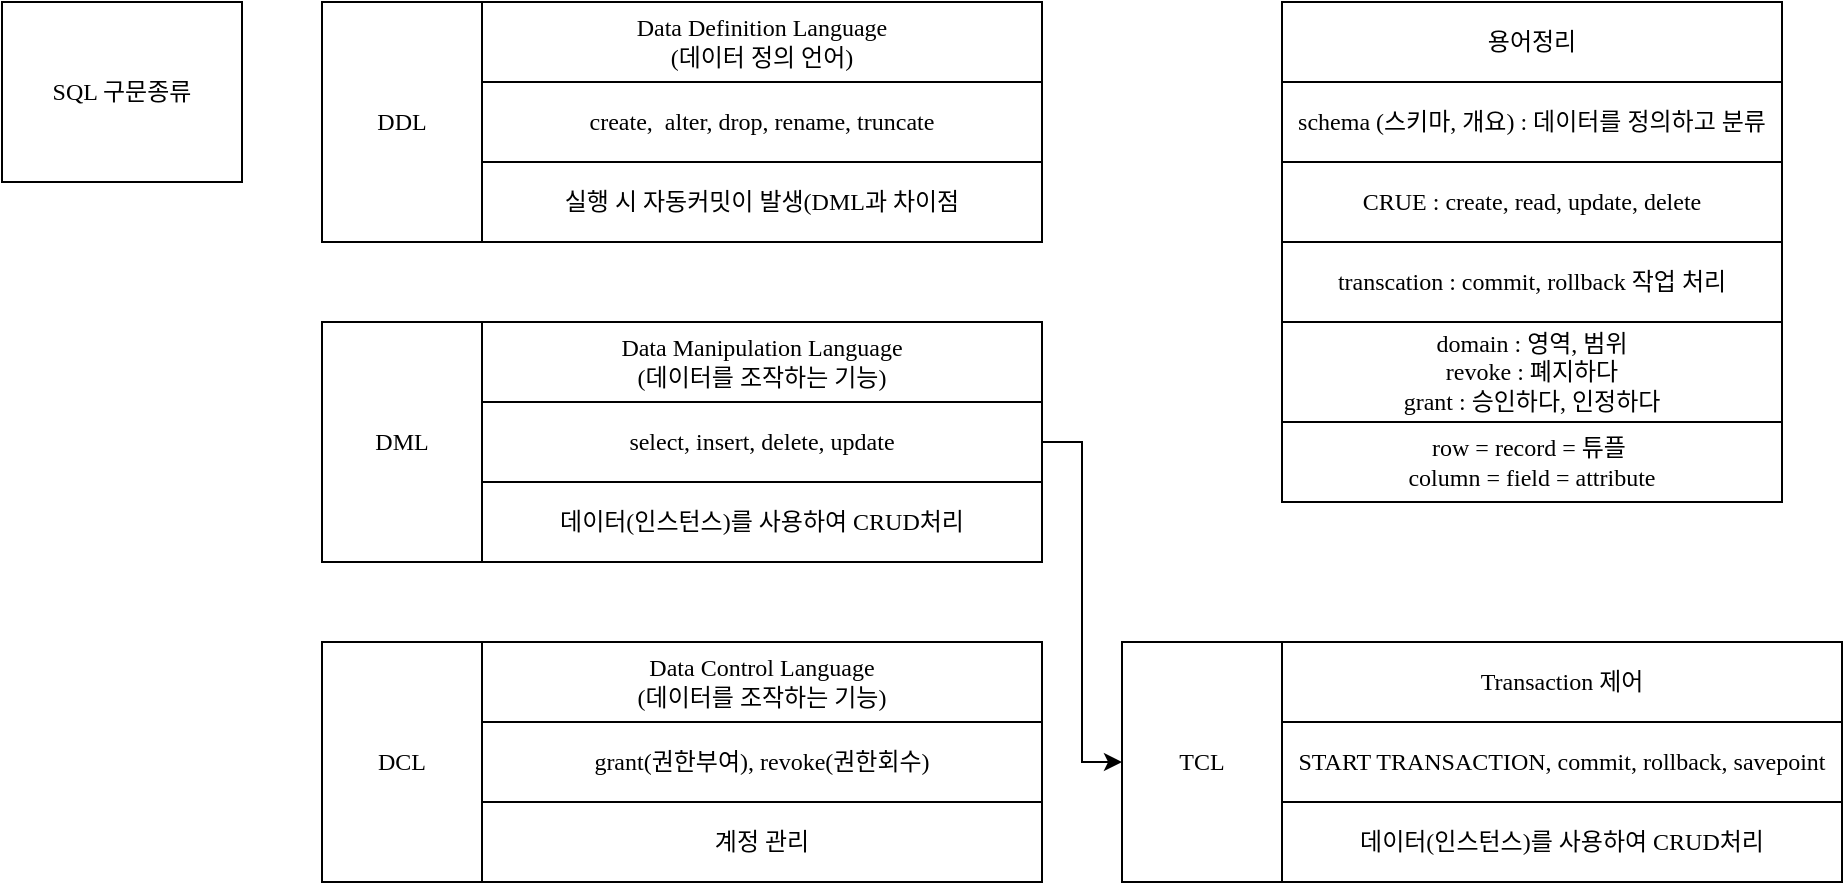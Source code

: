 <mxfile version="22.1.2" type="device">
  <diagram name="페이지-1" id="ii2vqDyQC1vBJ9LLbX9M">
    <mxGraphModel dx="1434" dy="836" grid="1" gridSize="10" guides="1" tooltips="1" connect="1" arrows="1" fold="1" page="1" pageScale="1" pageWidth="827" pageHeight="1169" math="0" shadow="0">
      <root>
        <mxCell id="0" />
        <mxCell id="1" parent="0" />
        <mxCell id="JT3cQ0A9jjJeMYMFLiq--12" value="DDL" style="rounded=0;whiteSpace=wrap;html=1;fontFamily=a고딕14;" parent="1" vertex="1">
          <mxGeometry x="200" y="40" width="80" height="120" as="geometry" />
        </mxCell>
        <mxCell id="JT3cQ0A9jjJeMYMFLiq--18" value="SQL 구문종류" style="rounded=0;whiteSpace=wrap;html=1;fontFamily=a고딕14;" parent="1" vertex="1">
          <mxGeometry x="40" y="40" width="120" height="90" as="geometry" />
        </mxCell>
        <mxCell id="JT3cQ0A9jjJeMYMFLiq--19" value="Data Definition Language&lt;br&gt;(데이터 정의 언어)" style="rounded=0;whiteSpace=wrap;html=1;fontFamily=a고딕14;" parent="1" vertex="1">
          <mxGeometry x="280" y="40" width="280" height="40" as="geometry" />
        </mxCell>
        <mxCell id="JT3cQ0A9jjJeMYMFLiq--20" value="create,&amp;nbsp;&amp;nbsp;alter, drop, rename, truncate" style="rounded=0;whiteSpace=wrap;html=1;fontFamily=a고딕14;" parent="1" vertex="1">
          <mxGeometry x="280" y="80" width="280" height="40" as="geometry" />
        </mxCell>
        <mxCell id="JT3cQ0A9jjJeMYMFLiq--21" value="용어정리" style="rounded=0;whiteSpace=wrap;html=1;fontFamily=a고딕14;" parent="1" vertex="1">
          <mxGeometry x="680" y="40" width="250" height="40" as="geometry" />
        </mxCell>
        <mxCell id="JT3cQ0A9jjJeMYMFLiq--22" value="schema (스키마, 개요) : 데이터를 정의하고 분류" style="rounded=0;whiteSpace=wrap;html=1;fontFamily=a고딕14;" parent="1" vertex="1">
          <mxGeometry x="680" y="80" width="250" height="40" as="geometry" />
        </mxCell>
        <mxCell id="JT3cQ0A9jjJeMYMFLiq--23" value="실행 시 자동커밋이 발생(DML과 차이점" style="rounded=0;whiteSpace=wrap;html=1;fontFamily=a고딕14;" parent="1" vertex="1">
          <mxGeometry x="280" y="120" width="280" height="40" as="geometry" />
        </mxCell>
        <mxCell id="JT3cQ0A9jjJeMYMFLiq--24" value="DML" style="rounded=0;whiteSpace=wrap;html=1;fontFamily=a고딕14;" parent="1" vertex="1">
          <mxGeometry x="200" y="200" width="80" height="120" as="geometry" />
        </mxCell>
        <mxCell id="JT3cQ0A9jjJeMYMFLiq--25" value="Data Manipulation Language&lt;br&gt;(데이터를 조작하는 기능)" style="rounded=0;whiteSpace=wrap;html=1;fontFamily=a고딕14;" parent="1" vertex="1">
          <mxGeometry x="280" y="200" width="280" height="40" as="geometry" />
        </mxCell>
        <mxCell id="JT3cQ0A9jjJeMYMFLiq--38" style="edgeStyle=orthogonalEdgeStyle;rounded=0;orthogonalLoop=1;jettySize=auto;html=1;exitX=1;exitY=0.5;exitDx=0;exitDy=0;entryX=0;entryY=0.5;entryDx=0;entryDy=0;" parent="1" source="JT3cQ0A9jjJeMYMFLiq--26" target="JT3cQ0A9jjJeMYMFLiq--34" edge="1">
          <mxGeometry relative="1" as="geometry">
            <mxPoint x="600" y="420" as="targetPoint" />
          </mxGeometry>
        </mxCell>
        <mxCell id="JT3cQ0A9jjJeMYMFLiq--26" value="select, insert, delete, update" style="rounded=0;whiteSpace=wrap;html=1;fontFamily=a고딕14;" parent="1" vertex="1">
          <mxGeometry x="280" y="240" width="280" height="40" as="geometry" />
        </mxCell>
        <mxCell id="JT3cQ0A9jjJeMYMFLiq--27" value="데이터(인스턴스)를 사용하여 CRUD처리" style="rounded=0;whiteSpace=wrap;html=1;fontFamily=a고딕14;" parent="1" vertex="1">
          <mxGeometry x="280" y="280" width="280" height="40" as="geometry" />
        </mxCell>
        <mxCell id="JT3cQ0A9jjJeMYMFLiq--28" value="CRUE : create, read, update, delete" style="rounded=0;whiteSpace=wrap;html=1;fontFamily=a고딕14;" parent="1" vertex="1">
          <mxGeometry x="680" y="120" width="250" height="40" as="geometry" />
        </mxCell>
        <mxCell id="JT3cQ0A9jjJeMYMFLiq--29" value="transcation : commit, rollback 작업 처리" style="rounded=0;whiteSpace=wrap;html=1;fontFamily=a고딕14;" parent="1" vertex="1">
          <mxGeometry x="680" y="160" width="250" height="40" as="geometry" />
        </mxCell>
        <mxCell id="JT3cQ0A9jjJeMYMFLiq--30" value="DCL" style="rounded=0;whiteSpace=wrap;html=1;fontFamily=a고딕14;" parent="1" vertex="1">
          <mxGeometry x="200" y="360" width="80" height="120" as="geometry" />
        </mxCell>
        <mxCell id="JT3cQ0A9jjJeMYMFLiq--31" value="Data Control Language&lt;br&gt;(데이터를 조작하는 기능)" style="rounded=0;whiteSpace=wrap;html=1;fontFamily=a고딕14;" parent="1" vertex="1">
          <mxGeometry x="280" y="360" width="280" height="40" as="geometry" />
        </mxCell>
        <mxCell id="JT3cQ0A9jjJeMYMFLiq--32" value="grant(권한부여),&amp;nbsp;revoke(권한회수)" style="rounded=0;whiteSpace=wrap;html=1;fontFamily=a고딕14;" parent="1" vertex="1">
          <mxGeometry x="280" y="400" width="280" height="40" as="geometry" />
        </mxCell>
        <mxCell id="JT3cQ0A9jjJeMYMFLiq--33" value="계정 관리" style="rounded=0;whiteSpace=wrap;html=1;fontFamily=a고딕14;" parent="1" vertex="1">
          <mxGeometry x="280" y="440" width="280" height="40" as="geometry" />
        </mxCell>
        <mxCell id="JT3cQ0A9jjJeMYMFLiq--34" value="TCL" style="rounded=0;whiteSpace=wrap;html=1;fontFamily=a고딕14;" parent="1" vertex="1">
          <mxGeometry x="600" y="360" width="80" height="120" as="geometry" />
        </mxCell>
        <mxCell id="JT3cQ0A9jjJeMYMFLiq--35" value="Transaction 제어" style="rounded=0;whiteSpace=wrap;html=1;fontFamily=a고딕14;" parent="1" vertex="1">
          <mxGeometry x="680" y="360" width="280" height="40" as="geometry" />
        </mxCell>
        <mxCell id="JT3cQ0A9jjJeMYMFLiq--36" value="START TRANSACTION, commit, rollback, savepoint" style="rounded=0;whiteSpace=wrap;html=1;fontFamily=a고딕14;" parent="1" vertex="1">
          <mxGeometry x="680" y="400" width="280" height="40" as="geometry" />
        </mxCell>
        <mxCell id="JT3cQ0A9jjJeMYMFLiq--37" value="데이터(인스턴스)를 사용하여 CRUD처리" style="rounded=0;whiteSpace=wrap;html=1;fontFamily=a고딕14;" parent="1" vertex="1">
          <mxGeometry x="680" y="440" width="280" height="40" as="geometry" />
        </mxCell>
        <mxCell id="JT3cQ0A9jjJeMYMFLiq--39" value="&lt;div&gt;domain : 영역, 범위&lt;/div&gt;&lt;div&gt;revoke : 폐지하다&lt;/div&gt;&lt;div&gt;grant : 승인하다, 인정하다&lt;/div&gt;" style="rounded=0;whiteSpace=wrap;html=1;fontFamily=a고딕14;align=center;" parent="1" vertex="1">
          <mxGeometry x="680" y="200" width="250" height="50" as="geometry" />
        </mxCell>
        <mxCell id="JT3cQ0A9jjJeMYMFLiq--40" value="&lt;div&gt;row = record = 튜플&amp;nbsp;&lt;/div&gt;&lt;div&gt;column = field = attribute&lt;/div&gt;" style="rounded=0;whiteSpace=wrap;html=1;fontFamily=a고딕14;" parent="1" vertex="1">
          <mxGeometry x="680" y="250" width="250" height="40" as="geometry" />
        </mxCell>
      </root>
    </mxGraphModel>
  </diagram>
</mxfile>
